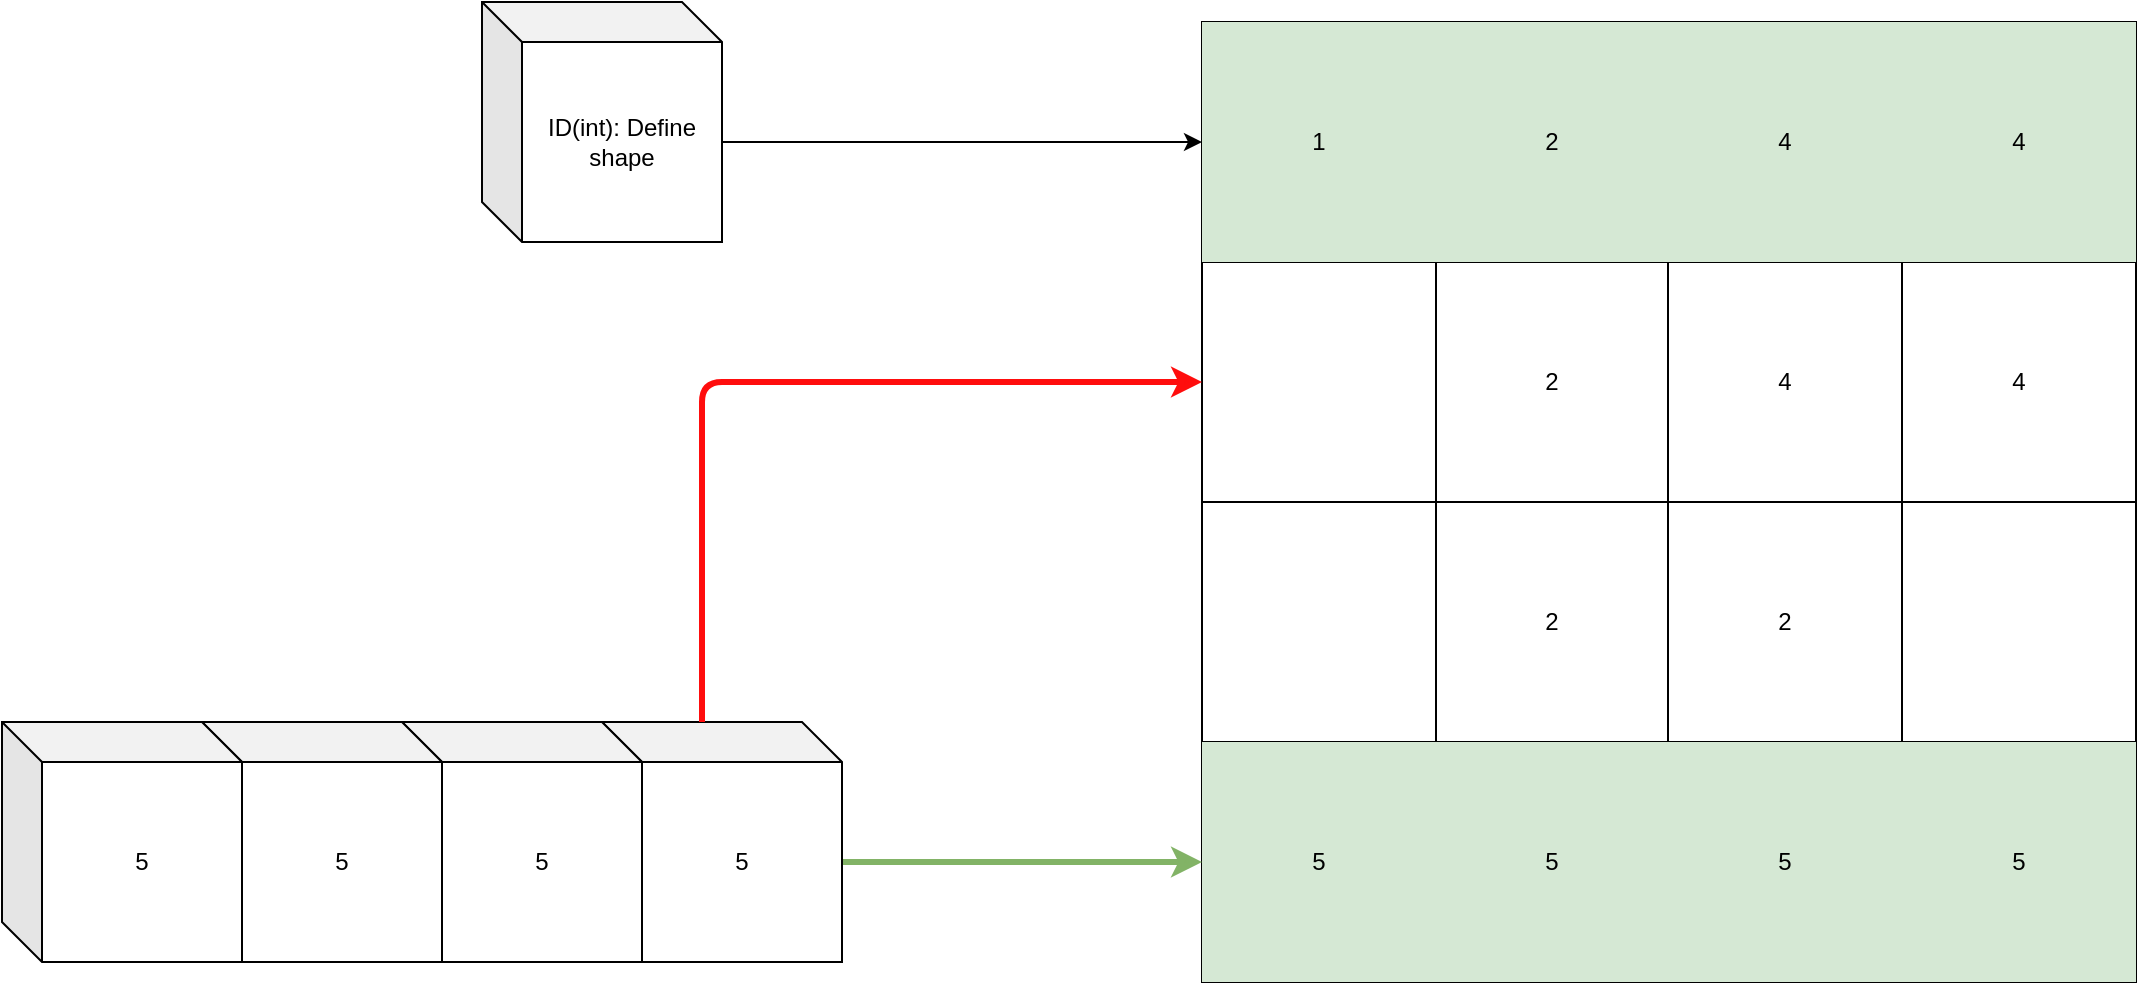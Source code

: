 <mxfile version="14.9.0" type="github">
  <diagram id="jbnTfESwMHYUUNhXBh-5" name="Page-1">
    <mxGraphModel dx="2272" dy="750" grid="1" gridSize="10" guides="1" tooltips="1" connect="1" arrows="1" fold="1" page="1" pageScale="1" pageWidth="850" pageHeight="1100" math="0" shadow="0">
      <root>
        <mxCell id="0" />
        <mxCell id="1" parent="0" />
        <mxCell id="fP1FVdoJ-tNQBdoDWyvL-1" value="" style="shape=table;html=1;whiteSpace=wrap;startSize=0;container=1;collapsible=0;childLayout=tableLayout;" vertex="1" parent="1">
          <mxGeometry x="280" y="190" width="467" height="480" as="geometry" />
        </mxCell>
        <mxCell id="fP1FVdoJ-tNQBdoDWyvL-2" value="" style="shape=partialRectangle;html=1;whiteSpace=wrap;collapsible=0;dropTarget=0;pointerEvents=0;fillColor=none;top=0;left=0;bottom=0;right=0;points=[[0,0.5],[1,0.5]];portConstraint=eastwest;" vertex="1" parent="fP1FVdoJ-tNQBdoDWyvL-1">
          <mxGeometry width="467" height="120" as="geometry" />
        </mxCell>
        <mxCell id="fP1FVdoJ-tNQBdoDWyvL-3" value="1" style="shape=partialRectangle;html=1;whiteSpace=wrap;connectable=0;fillColor=#d5e8d4;top=0;left=0;bottom=0;right=0;overflow=hidden;strokeColor=#82b366;" vertex="1" parent="fP1FVdoJ-tNQBdoDWyvL-2">
          <mxGeometry width="117" height="120" as="geometry" />
        </mxCell>
        <mxCell id="fP1FVdoJ-tNQBdoDWyvL-4" value="2" style="shape=partialRectangle;html=1;whiteSpace=wrap;connectable=0;fillColor=#d5e8d4;top=0;left=0;bottom=0;right=0;overflow=hidden;strokeColor=#82b366;" vertex="1" parent="fP1FVdoJ-tNQBdoDWyvL-2">
          <mxGeometry x="117" width="116" height="120" as="geometry" />
        </mxCell>
        <mxCell id="fP1FVdoJ-tNQBdoDWyvL-5" value="4" style="shape=partialRectangle;html=1;whiteSpace=wrap;connectable=0;fillColor=#d5e8d4;top=0;left=0;bottom=0;right=0;overflow=hidden;strokeColor=#82b366;" vertex="1" parent="fP1FVdoJ-tNQBdoDWyvL-2">
          <mxGeometry x="233" width="117" height="120" as="geometry" />
        </mxCell>
        <mxCell id="fP1FVdoJ-tNQBdoDWyvL-18" value="4" style="shape=partialRectangle;html=1;whiteSpace=wrap;connectable=0;fillColor=#d5e8d4;top=0;left=0;bottom=0;right=0;overflow=hidden;strokeColor=#82b366;" vertex="1" parent="fP1FVdoJ-tNQBdoDWyvL-2">
          <mxGeometry x="350" width="117" height="120" as="geometry" />
        </mxCell>
        <mxCell id="fP1FVdoJ-tNQBdoDWyvL-6" value="" style="shape=partialRectangle;html=1;whiteSpace=wrap;collapsible=0;dropTarget=0;pointerEvents=0;fillColor=none;top=0;left=0;bottom=0;right=0;points=[[0,0.5],[1,0.5]];portConstraint=eastwest;" vertex="1" parent="fP1FVdoJ-tNQBdoDWyvL-1">
          <mxGeometry y="120" width="467" height="120" as="geometry" />
        </mxCell>
        <mxCell id="fP1FVdoJ-tNQBdoDWyvL-7" value="" style="shape=partialRectangle;html=1;whiteSpace=wrap;connectable=0;fillColor=none;top=0;left=0;bottom=0;right=0;overflow=hidden;" vertex="1" parent="fP1FVdoJ-tNQBdoDWyvL-6">
          <mxGeometry width="117" height="120" as="geometry" />
        </mxCell>
        <mxCell id="fP1FVdoJ-tNQBdoDWyvL-8" value="2" style="shape=partialRectangle;html=1;whiteSpace=wrap;connectable=0;fillColor=none;top=0;left=0;bottom=0;right=0;overflow=hidden;" vertex="1" parent="fP1FVdoJ-tNQBdoDWyvL-6">
          <mxGeometry x="117" width="116" height="120" as="geometry" />
        </mxCell>
        <mxCell id="fP1FVdoJ-tNQBdoDWyvL-9" value="4" style="shape=partialRectangle;html=1;whiteSpace=wrap;connectable=0;fillColor=none;top=0;left=0;bottom=0;right=0;overflow=hidden;" vertex="1" parent="fP1FVdoJ-tNQBdoDWyvL-6">
          <mxGeometry x="233" width="117" height="120" as="geometry" />
        </mxCell>
        <mxCell id="fP1FVdoJ-tNQBdoDWyvL-19" value="4" style="shape=partialRectangle;html=1;whiteSpace=wrap;connectable=0;fillColor=none;top=0;left=0;bottom=0;right=0;overflow=hidden;" vertex="1" parent="fP1FVdoJ-tNQBdoDWyvL-6">
          <mxGeometry x="350" width="117" height="120" as="geometry" />
        </mxCell>
        <mxCell id="fP1FVdoJ-tNQBdoDWyvL-10" value="" style="shape=partialRectangle;html=1;whiteSpace=wrap;collapsible=0;dropTarget=0;pointerEvents=0;fillColor=none;top=0;left=0;bottom=0;right=0;points=[[0,0.5],[1,0.5]];portConstraint=eastwest;" vertex="1" parent="fP1FVdoJ-tNQBdoDWyvL-1">
          <mxGeometry y="240" width="467" height="120" as="geometry" />
        </mxCell>
        <mxCell id="fP1FVdoJ-tNQBdoDWyvL-11" value="" style="shape=partialRectangle;html=1;whiteSpace=wrap;connectable=0;fillColor=none;top=0;left=0;bottom=0;right=0;overflow=hidden;" vertex="1" parent="fP1FVdoJ-tNQBdoDWyvL-10">
          <mxGeometry width="117" height="120" as="geometry" />
        </mxCell>
        <mxCell id="fP1FVdoJ-tNQBdoDWyvL-12" value="2" style="shape=partialRectangle;html=1;whiteSpace=wrap;connectable=0;fillColor=none;top=0;left=0;bottom=0;right=0;overflow=hidden;" vertex="1" parent="fP1FVdoJ-tNQBdoDWyvL-10">
          <mxGeometry x="117" width="116" height="120" as="geometry" />
        </mxCell>
        <mxCell id="fP1FVdoJ-tNQBdoDWyvL-13" value="2" style="shape=partialRectangle;html=1;whiteSpace=wrap;connectable=0;fillColor=none;top=0;left=0;bottom=0;right=0;overflow=hidden;" vertex="1" parent="fP1FVdoJ-tNQBdoDWyvL-10">
          <mxGeometry x="233" width="117" height="120" as="geometry" />
        </mxCell>
        <mxCell id="fP1FVdoJ-tNQBdoDWyvL-20" style="shape=partialRectangle;html=1;whiteSpace=wrap;connectable=0;fillColor=none;top=0;left=0;bottom=0;right=0;overflow=hidden;" vertex="1" parent="fP1FVdoJ-tNQBdoDWyvL-10">
          <mxGeometry x="350" width="117" height="120" as="geometry" />
        </mxCell>
        <mxCell id="fP1FVdoJ-tNQBdoDWyvL-14" style="shape=partialRectangle;html=1;whiteSpace=wrap;collapsible=0;dropTarget=0;pointerEvents=0;fillColor=none;top=0;left=0;bottom=0;right=0;points=[[0,0.5],[1,0.5]];portConstraint=eastwest;" vertex="1" parent="fP1FVdoJ-tNQBdoDWyvL-1">
          <mxGeometry y="360" width="467" height="120" as="geometry" />
        </mxCell>
        <mxCell id="fP1FVdoJ-tNQBdoDWyvL-15" value="5" style="shape=partialRectangle;html=1;whiteSpace=wrap;connectable=0;fillColor=#d5e8d4;top=0;left=0;bottom=0;right=0;overflow=hidden;strokeColor=#82b366;" vertex="1" parent="fP1FVdoJ-tNQBdoDWyvL-14">
          <mxGeometry width="117" height="120" as="geometry" />
        </mxCell>
        <mxCell id="fP1FVdoJ-tNQBdoDWyvL-16" value="5" style="shape=partialRectangle;html=1;whiteSpace=wrap;connectable=0;fillColor=#d5e8d4;top=0;left=0;bottom=0;right=0;overflow=hidden;strokeColor=#82b366;" vertex="1" parent="fP1FVdoJ-tNQBdoDWyvL-14">
          <mxGeometry x="117" width="116" height="120" as="geometry" />
        </mxCell>
        <mxCell id="fP1FVdoJ-tNQBdoDWyvL-17" value="5" style="shape=partialRectangle;html=1;whiteSpace=wrap;connectable=0;fillColor=#d5e8d4;top=0;left=0;bottom=0;right=0;overflow=hidden;strokeColor=#82b366;" vertex="1" parent="fP1FVdoJ-tNQBdoDWyvL-14">
          <mxGeometry x="233" width="117" height="120" as="geometry" />
        </mxCell>
        <mxCell id="fP1FVdoJ-tNQBdoDWyvL-21" value="5" style="shape=partialRectangle;html=1;whiteSpace=wrap;connectable=0;fillColor=#d5e8d4;top=0;left=0;bottom=0;right=0;overflow=hidden;strokeColor=#82b366;" vertex="1" parent="fP1FVdoJ-tNQBdoDWyvL-14">
          <mxGeometry x="350" width="117" height="120" as="geometry" />
        </mxCell>
        <mxCell id="fP1FVdoJ-tNQBdoDWyvL-23" style="edgeStyle=orthogonalEdgeStyle;rounded=0;orthogonalLoop=1;jettySize=auto;html=1;exitX=0;exitY=0;exitDx=120;exitDy=70;exitPerimeter=0;entryX=0;entryY=0.5;entryDx=0;entryDy=0;" edge="1" parent="1" source="fP1FVdoJ-tNQBdoDWyvL-22" target="fP1FVdoJ-tNQBdoDWyvL-2">
          <mxGeometry relative="1" as="geometry" />
        </mxCell>
        <mxCell id="fP1FVdoJ-tNQBdoDWyvL-22" value="&lt;div&gt;ID(int): Define shape&lt;br&gt;&lt;/div&gt;" style="shape=cube;whiteSpace=wrap;html=1;boundedLbl=1;backgroundOutline=1;darkOpacity=0.05;darkOpacity2=0.1;" vertex="1" parent="1">
          <mxGeometry x="-80" y="180" width="120" height="120" as="geometry" />
        </mxCell>
        <mxCell id="fP1FVdoJ-tNQBdoDWyvL-30" style="edgeStyle=orthogonalEdgeStyle;rounded=0;orthogonalLoop=1;jettySize=auto;html=1;exitX=0;exitY=0;exitDx=120;exitDy=70;exitPerimeter=0;entryX=0;entryY=0.5;entryDx=0;entryDy=0;fillColor=#d5e8d4;strokeColor=#82b366;strokeWidth=3;" edge="1" parent="1" source="fP1FVdoJ-tNQBdoDWyvL-24" target="fP1FVdoJ-tNQBdoDWyvL-14">
          <mxGeometry relative="1" as="geometry" />
        </mxCell>
        <mxCell id="fP1FVdoJ-tNQBdoDWyvL-24" value="5" style="shape=cube;whiteSpace=wrap;html=1;boundedLbl=1;backgroundOutline=1;darkOpacity=0.05;darkOpacity2=0.1;" vertex="1" parent="1">
          <mxGeometry x="-20" y="540" width="120" height="120" as="geometry" />
        </mxCell>
        <mxCell id="fP1FVdoJ-tNQBdoDWyvL-25" value="5" style="shape=cube;whiteSpace=wrap;html=1;boundedLbl=1;backgroundOutline=1;darkOpacity=0.05;darkOpacity2=0.1;" vertex="1" parent="1">
          <mxGeometry x="-120" y="540" width="120" height="120" as="geometry" />
        </mxCell>
        <mxCell id="fP1FVdoJ-tNQBdoDWyvL-26" value="5" style="shape=cube;whiteSpace=wrap;html=1;boundedLbl=1;backgroundOutline=1;darkOpacity=0.05;darkOpacity2=0.1;" vertex="1" parent="1">
          <mxGeometry x="-220" y="540" width="120" height="120" as="geometry" />
        </mxCell>
        <mxCell id="fP1FVdoJ-tNQBdoDWyvL-27" value="5" style="shape=cube;whiteSpace=wrap;html=1;boundedLbl=1;backgroundOutline=1;darkOpacity=0.05;darkOpacity2=0.1;" vertex="1" parent="1">
          <mxGeometry x="-320" y="540" width="120" height="120" as="geometry" />
        </mxCell>
        <mxCell id="fP1FVdoJ-tNQBdoDWyvL-31" value="" style="endArrow=classic;html=1;exitX=0;exitY=0;exitDx=50;exitDy=0;exitPerimeter=0;entryX=0;entryY=0.5;entryDx=0;entryDy=0;edgeStyle=orthogonalEdgeStyle;strokeColor=#FF0D0D;strokeWidth=3;" edge="1" parent="1" source="fP1FVdoJ-tNQBdoDWyvL-24" target="fP1FVdoJ-tNQBdoDWyvL-6">
          <mxGeometry relative="1" as="geometry">
            <mxPoint x="260" y="530" as="sourcePoint" />
            <mxPoint x="360" y="530" as="targetPoint" />
          </mxGeometry>
        </mxCell>
      </root>
    </mxGraphModel>
  </diagram>
</mxfile>
